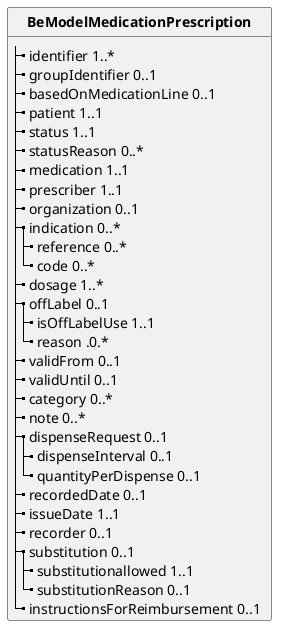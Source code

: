 @startuml
skinparam linetype polyline
hide circle
hide stereotype

class "**BeModelMedicationPrescription**" as BeModelMedicationPrescription {
  |_ identifier 1..*   
  |_ groupIdentifier 0..1   
  |_ basedOnMedicationLine 0..1   
  |_ patient 1..1   
  |_ status 1..1   
  |_ statusReason 0..*   
  |_ medication 1..1   
  |_ prescriber 1..1   
  |_ organization 0..1   
  |_ indication 0..*   
    |_ reference 0..*   
    |_ code 0..*   
  |_ dosage 1..*   
  |_ offLabel 0..1   
    |_ isOffLabelUse 1..1   
    |_ reason .0.*   
  |_ validFrom 0..1   
  |_ validUntil 0..1   
  |_ category 0..*   
  |_ note 0..*   
  |_ dispenseRequest 0..1   
    |_ dispenseInterval 0..1   
    |_ quantityPerDispense 0..1   
  |_ recordedDate 0..1   
  |_ issueDate 1..1   
  |_ recorder 0..1   
  |_ substitution 0..1   
    |_ substitutionallowed 1..1   
    |_ substitutionReason 0..1   
  |_ instructionsForReimbursement 0..1   
}



@enduml